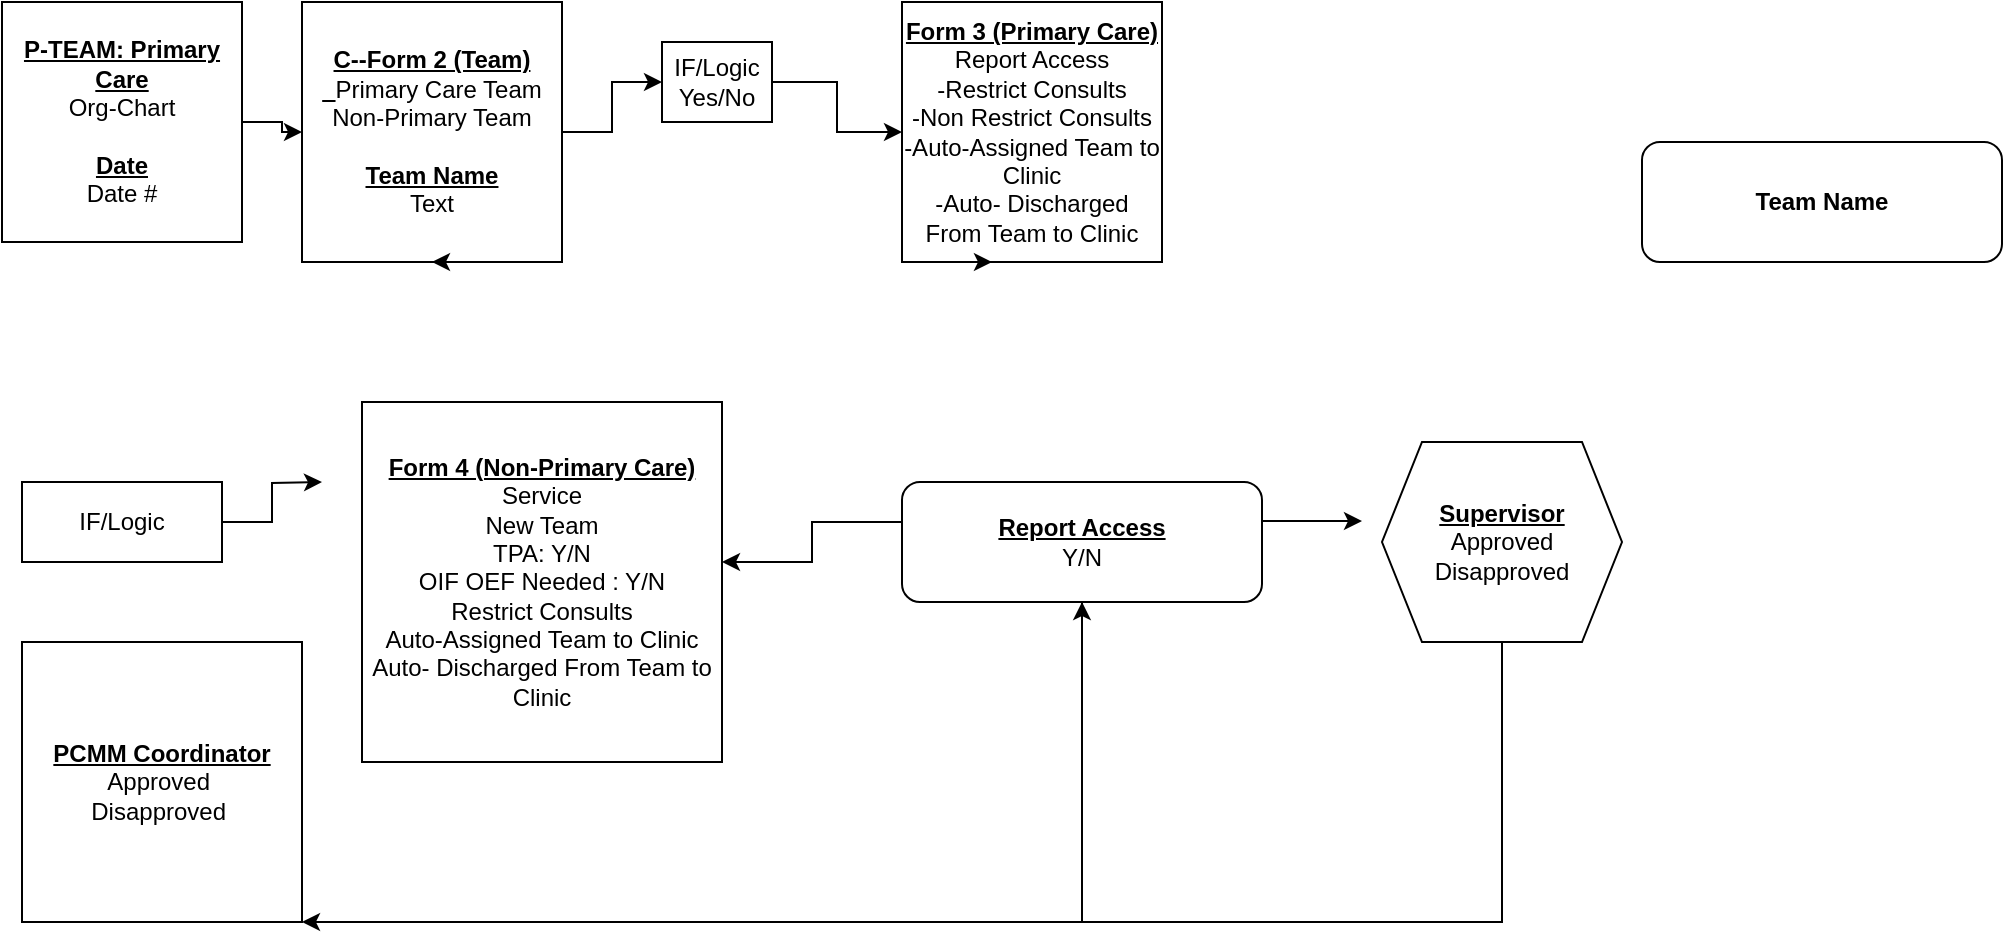 <mxfile version="23.1.2" type="github">
  <diagram name="Page-1" id="QUF3VgHteG3-aB7-RYmX">
    <mxGraphModel dx="786" dy="703" grid="1" gridSize="10" guides="1" tooltips="1" connect="1" arrows="1" fold="1" page="1" pageScale="1" pageWidth="850" pageHeight="1100" math="0" shadow="0">
      <root>
        <mxCell id="0" />
        <mxCell id="1" parent="0" />
        <mxCell id="hk9qSbJ28wwmTuGZf1NL-4" value="" style="edgeStyle=orthogonalEdgeStyle;rounded=0;orthogonalLoop=1;jettySize=auto;html=1;" edge="1" parent="1" source="ED84nd0-sU7mBFTJm2k1-1" target="ED84nd0-sU7mBFTJm2k1-7">
          <mxGeometry relative="1" as="geometry" />
        </mxCell>
        <mxCell id="ED84nd0-sU7mBFTJm2k1-1" value="&lt;u style=&quot;font-weight: bold;&quot;&gt;P-TEAM: Primary Care&lt;/u&gt;&lt;br&gt;Org-Chart&lt;br&gt;&lt;br&gt;&lt;b&gt;&lt;u&gt;Date&lt;br&gt;&lt;/u&gt;&lt;/b&gt;Date #" style="whiteSpace=wrap;html=1;aspect=fixed;" parent="1" vertex="1">
          <mxGeometry y="10" width="120" height="120" as="geometry" />
        </mxCell>
        <mxCell id="hk9qSbJ28wwmTuGZf1NL-5" value="" style="edgeStyle=orthogonalEdgeStyle;rounded=0;orthogonalLoop=1;jettySize=auto;html=1;" edge="1" parent="1" source="ED84nd0-sU7mBFTJm2k1-7" target="f7CrRyMuiME1zi57L-nT-7">
          <mxGeometry relative="1" as="geometry" />
        </mxCell>
        <mxCell id="ED84nd0-sU7mBFTJm2k1-7" value="&lt;u style=&quot;font-weight: bold;&quot;&gt;C--Form 2 (Team)&lt;br&gt;&amp;nbsp;&amp;nbsp;&lt;/u&gt;Primary Care Team&lt;br&gt;Non-Primary Team&lt;br&gt;&lt;br&gt;&lt;b style=&quot;text-decoration-line: underline;&quot;&gt;Team Name&lt;/b&gt;&lt;br&gt;Text" style="whiteSpace=wrap;html=1;aspect=fixed;" parent="1" vertex="1">
          <mxGeometry x="150" y="10" width="130" height="130" as="geometry" />
        </mxCell>
        <mxCell id="ED84nd0-sU7mBFTJm2k1-13" value="&lt;b style=&quot;text-decoration-line: underline;&quot;&gt;Form 3 (Primary Care)&lt;/b&gt;&lt;br&gt;Report Access&lt;br&gt;-Restrict Consults&lt;br&gt;-Non Restrict Consults&lt;br&gt;-Auto-Assigned Team to Clinic&lt;br&gt;-Auto- Discharged From Team to Clinic" style="whiteSpace=wrap;html=1;aspect=fixed;" parent="1" vertex="1">
          <mxGeometry x="450" y="10" width="130" height="130" as="geometry" />
        </mxCell>
        <mxCell id="ED84nd0-sU7mBFTJm2k1-15" value="&lt;b style=&quot;text-decoration-line: underline;&quot;&gt;Form 4 (Non-Primary Care)&lt;br&gt;&lt;/b&gt;Service&lt;br&gt;New Team&lt;br&gt;TPA: Y/N&lt;br&gt;OIF OEF Needed : Y/N&lt;br&gt;Restrict Consults&lt;br&gt;Auto-Assigned Team to Clinic&lt;br style=&quot;border-color: var(--border-color);&quot;&gt;Auto- Discharged From Team to Clinic" style="whiteSpace=wrap;html=1;aspect=fixed;" parent="1" vertex="1">
          <mxGeometry x="180" y="210" width="180" height="180" as="geometry" />
        </mxCell>
        <mxCell id="ED84nd0-sU7mBFTJm2k1-55" value="" style="edgeStyle=orthogonalEdgeStyle;rounded=0;orthogonalLoop=1;jettySize=auto;html=1;" parent="1" source="ED84nd0-sU7mBFTJm2k1-16" edge="1">
          <mxGeometry relative="1" as="geometry">
            <mxPoint x="160" y="250" as="targetPoint" />
          </mxGeometry>
        </mxCell>
        <mxCell id="ED84nd0-sU7mBFTJm2k1-16" value="IF/Logic" style="rounded=0;whiteSpace=wrap;html=1;" parent="1" vertex="1">
          <mxGeometry x="10" y="250" width="100" height="40" as="geometry" />
        </mxCell>
        <mxCell id="ED84nd0-sU7mBFTJm2k1-59" value="" style="edgeStyle=orthogonalEdgeStyle;rounded=0;orthogonalLoop=1;jettySize=auto;html=1;" parent="1" source="ED84nd0-sU7mBFTJm2k1-24" target="ED84nd0-sU7mBFTJm2k1-15" edge="1">
          <mxGeometry relative="1" as="geometry">
            <Array as="points">
              <mxPoint x="405" y="270" />
              <mxPoint x="405" y="290" />
            </Array>
          </mxGeometry>
        </mxCell>
        <mxCell id="ED84nd0-sU7mBFTJm2k1-60" value="" style="edgeStyle=none;orthogonalLoop=1;jettySize=auto;html=1;rounded=0;" parent="1" edge="1">
          <mxGeometry width="100" relative="1" as="geometry">
            <mxPoint x="630" y="269.5" as="sourcePoint" />
            <mxPoint x="680" y="269.5" as="targetPoint" />
            <Array as="points" />
          </mxGeometry>
        </mxCell>
        <mxCell id="ED84nd0-sU7mBFTJm2k1-67" style="edgeStyle=orthogonalEdgeStyle;rounded=0;orthogonalLoop=1;jettySize=auto;html=1;" parent="1" source="ED84nd0-sU7mBFTJm2k1-24" target="ED84nd0-sU7mBFTJm2k1-64" edge="1">
          <mxGeometry relative="1" as="geometry">
            <Array as="points">
              <mxPoint x="100" y="470" />
            </Array>
          </mxGeometry>
        </mxCell>
        <mxCell id="ED84nd0-sU7mBFTJm2k1-62" value="&lt;u style=&quot;font-weight: bold;&quot;&gt;Supervisor&lt;/u&gt;&lt;br&gt;Approved&lt;br&gt;Disapproved" style="shape=hexagon;perimeter=hexagonPerimeter2;whiteSpace=wrap;html=1;fixedSize=1;" parent="1" vertex="1">
          <mxGeometry x="690" y="230" width="120" height="100" as="geometry" />
        </mxCell>
        <mxCell id="ED84nd0-sU7mBFTJm2k1-64" value="&lt;b style=&quot;text-decoration-line: underline;&quot;&gt;PCMM Coordinator&lt;/b&gt;&lt;br&gt;Approved&amp;nbsp;&lt;br&gt;Disapproved&amp;nbsp;" style="whiteSpace=wrap;html=1;aspect=fixed;" parent="1" vertex="1">
          <mxGeometry x="10" y="330" width="140" height="140" as="geometry" />
        </mxCell>
        <mxCell id="ED84nd0-sU7mBFTJm2k1-70" style="edgeStyle=orthogonalEdgeStyle;rounded=0;orthogonalLoop=1;jettySize=auto;html=1;exitX=0.75;exitY=1;exitDx=0;exitDy=0;entryX=0.5;entryY=1;entryDx=0;entryDy=0;" parent="1" source="ED84nd0-sU7mBFTJm2k1-7" target="ED84nd0-sU7mBFTJm2k1-7" edge="1">
          <mxGeometry relative="1" as="geometry" />
        </mxCell>
        <mxCell id="ED84nd0-sU7mBFTJm2k1-72" style="edgeStyle=orthogonalEdgeStyle;rounded=0;orthogonalLoop=1;jettySize=auto;html=1;exitX=0.25;exitY=1;exitDx=0;exitDy=0;entryX=0.346;entryY=1;entryDx=0;entryDy=0;entryPerimeter=0;" parent="1" source="ED84nd0-sU7mBFTJm2k1-13" target="ED84nd0-sU7mBFTJm2k1-13" edge="1">
          <mxGeometry relative="1" as="geometry" />
        </mxCell>
        <mxCell id="f7CrRyMuiME1zi57L-nT-6" value="&lt;b&gt;Team Name&lt;/b&gt;" style="rounded=1;whiteSpace=wrap;html=1;" parent="1" vertex="1">
          <mxGeometry x="820" y="80" width="180" height="60" as="geometry" />
        </mxCell>
        <mxCell id="hk9qSbJ28wwmTuGZf1NL-6" value="" style="edgeStyle=orthogonalEdgeStyle;rounded=0;orthogonalLoop=1;jettySize=auto;html=1;" edge="1" parent="1" source="f7CrRyMuiME1zi57L-nT-7" target="ED84nd0-sU7mBFTJm2k1-13">
          <mxGeometry relative="1" as="geometry" />
        </mxCell>
        <mxCell id="f7CrRyMuiME1zi57L-nT-7" value="IF/Logic &lt;br&gt;Yes/No" style="rounded=0;whiteSpace=wrap;html=1;" parent="1" vertex="1">
          <mxGeometry x="330" y="30" width="55" height="40" as="geometry" />
        </mxCell>
        <mxCell id="f7CrRyMuiME1zi57L-nT-8" value="" style="edgeStyle=orthogonalEdgeStyle;rounded=0;orthogonalLoop=1;jettySize=auto;html=1;" parent="1" source="ED84nd0-sU7mBFTJm2k1-62" target="ED84nd0-sU7mBFTJm2k1-24" edge="1">
          <mxGeometry relative="1" as="geometry">
            <Array as="points">
              <mxPoint x="750" y="470" />
            </Array>
            <mxPoint x="750" y="330" as="sourcePoint" />
            <mxPoint x="150" y="470" as="targetPoint" />
          </mxGeometry>
        </mxCell>
        <mxCell id="ED84nd0-sU7mBFTJm2k1-24" value="&lt;b style=&quot;text-decoration-line: underline;&quot;&gt;Report Access&lt;/b&gt;&lt;br&gt;Y/N" style="rounded=1;whiteSpace=wrap;html=1;" parent="1" vertex="1">
          <mxGeometry x="450" y="250" width="180" height="60" as="geometry" />
        </mxCell>
      </root>
    </mxGraphModel>
  </diagram>
</mxfile>

